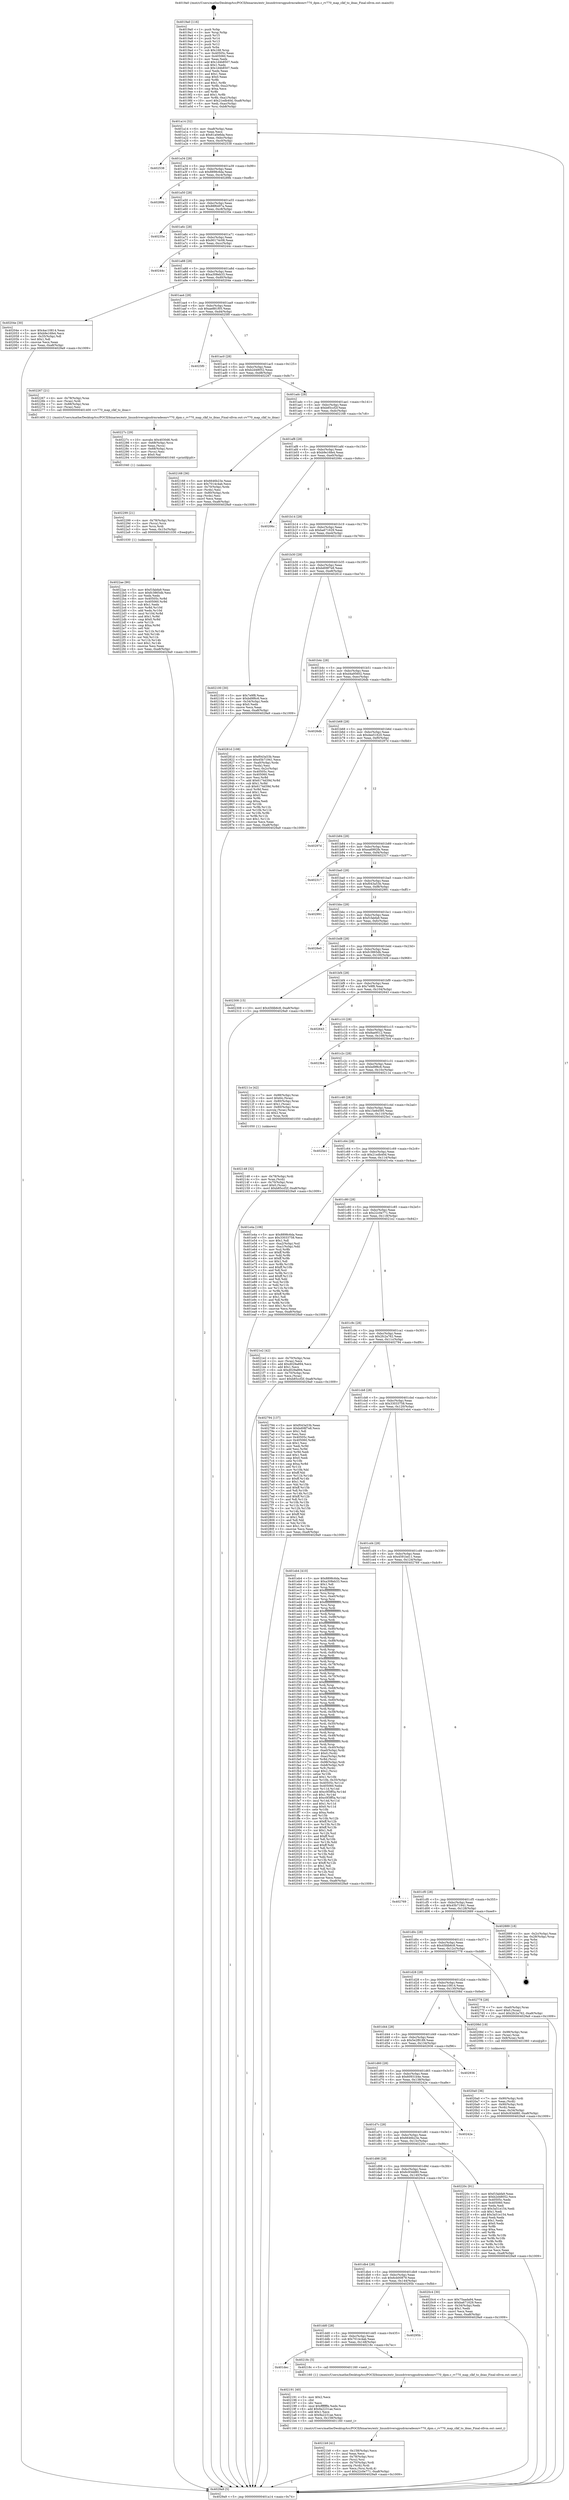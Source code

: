 digraph "0x4019a0" {
  label = "0x4019a0 (/mnt/c/Users/mathe/Desktop/tcc/POCII/binaries/extr_linuxdriversgpudrmradeonrv770_dpm.c_rv770_map_clkf_to_ibias_Final-ollvm.out::main(0))"
  labelloc = "t"
  node[shape=record]

  Entry [label="",width=0.3,height=0.3,shape=circle,fillcolor=black,style=filled]
  "0x401a14" [label="{
     0x401a14 [32]\l
     | [instrs]\l
     &nbsp;&nbsp;0x401a14 \<+6\>: mov -0xa8(%rbp),%eax\l
     &nbsp;&nbsp;0x401a1a \<+2\>: mov %eax,%ecx\l
     &nbsp;&nbsp;0x401a1c \<+6\>: sub $0x81a0e6da,%ecx\l
     &nbsp;&nbsp;0x401a22 \<+6\>: mov %eax,-0xbc(%rbp)\l
     &nbsp;&nbsp;0x401a28 \<+6\>: mov %ecx,-0xc0(%rbp)\l
     &nbsp;&nbsp;0x401a2e \<+6\>: je 0000000000402538 \<main+0xb98\>\l
  }"]
  "0x402538" [label="{
     0x402538\l
  }", style=dashed]
  "0x401a34" [label="{
     0x401a34 [28]\l
     | [instrs]\l
     &nbsp;&nbsp;0x401a34 \<+5\>: jmp 0000000000401a39 \<main+0x99\>\l
     &nbsp;&nbsp;0x401a39 \<+6\>: mov -0xbc(%rbp),%eax\l
     &nbsp;&nbsp;0x401a3f \<+5\>: sub $0x8898c6da,%eax\l
     &nbsp;&nbsp;0x401a44 \<+6\>: mov %eax,-0xc4(%rbp)\l
     &nbsp;&nbsp;0x401a4a \<+6\>: je 000000000040289b \<main+0xefb\>\l
  }"]
  Exit [label="",width=0.3,height=0.3,shape=circle,fillcolor=black,style=filled,peripheries=2]
  "0x40289b" [label="{
     0x40289b\l
  }", style=dashed]
  "0x401a50" [label="{
     0x401a50 [28]\l
     | [instrs]\l
     &nbsp;&nbsp;0x401a50 \<+5\>: jmp 0000000000401a55 \<main+0xb5\>\l
     &nbsp;&nbsp;0x401a55 \<+6\>: mov -0xbc(%rbp),%eax\l
     &nbsp;&nbsp;0x401a5b \<+5\>: sub $0x88f6497a,%eax\l
     &nbsp;&nbsp;0x401a60 \<+6\>: mov %eax,-0xc8(%rbp)\l
     &nbsp;&nbsp;0x401a66 \<+6\>: je 000000000040235e \<main+0x9be\>\l
  }"]
  "0x4022ae" [label="{
     0x4022ae [90]\l
     | [instrs]\l
     &nbsp;&nbsp;0x4022ae \<+5\>: mov $0xf1fabfa9,%eax\l
     &nbsp;&nbsp;0x4022b3 \<+5\>: mov $0xfc3865db,%esi\l
     &nbsp;&nbsp;0x4022b8 \<+2\>: xor %edx,%edx\l
     &nbsp;&nbsp;0x4022ba \<+8\>: mov 0x40505c,%r8d\l
     &nbsp;&nbsp;0x4022c2 \<+8\>: mov 0x405060,%r9d\l
     &nbsp;&nbsp;0x4022ca \<+3\>: sub $0x1,%edx\l
     &nbsp;&nbsp;0x4022cd \<+3\>: mov %r8d,%r10d\l
     &nbsp;&nbsp;0x4022d0 \<+3\>: add %edx,%r10d\l
     &nbsp;&nbsp;0x4022d3 \<+4\>: imul %r10d,%r8d\l
     &nbsp;&nbsp;0x4022d7 \<+4\>: and $0x1,%r8d\l
     &nbsp;&nbsp;0x4022db \<+4\>: cmp $0x0,%r8d\l
     &nbsp;&nbsp;0x4022df \<+4\>: sete %r11b\l
     &nbsp;&nbsp;0x4022e3 \<+4\>: cmp $0xa,%r9d\l
     &nbsp;&nbsp;0x4022e7 \<+3\>: setl %bl\l
     &nbsp;&nbsp;0x4022ea \<+3\>: mov %r11b,%r14b\l
     &nbsp;&nbsp;0x4022ed \<+3\>: and %bl,%r14b\l
     &nbsp;&nbsp;0x4022f0 \<+3\>: xor %bl,%r11b\l
     &nbsp;&nbsp;0x4022f3 \<+3\>: or %r11b,%r14b\l
     &nbsp;&nbsp;0x4022f6 \<+4\>: test $0x1,%r14b\l
     &nbsp;&nbsp;0x4022fa \<+3\>: cmovne %esi,%eax\l
     &nbsp;&nbsp;0x4022fd \<+6\>: mov %eax,-0xa8(%rbp)\l
     &nbsp;&nbsp;0x402303 \<+5\>: jmp 00000000004029a9 \<main+0x1009\>\l
  }"]
  "0x40235e" [label="{
     0x40235e\l
  }", style=dashed]
  "0x401a6c" [label="{
     0x401a6c [28]\l
     | [instrs]\l
     &nbsp;&nbsp;0x401a6c \<+5\>: jmp 0000000000401a71 \<main+0xd1\>\l
     &nbsp;&nbsp;0x401a71 \<+6\>: mov -0xbc(%rbp),%eax\l
     &nbsp;&nbsp;0x401a77 \<+5\>: sub $0x90174c08,%eax\l
     &nbsp;&nbsp;0x401a7c \<+6\>: mov %eax,-0xcc(%rbp)\l
     &nbsp;&nbsp;0x401a82 \<+6\>: je 000000000040244c \<main+0xaac\>\l
  }"]
  "0x402299" [label="{
     0x402299 [21]\l
     | [instrs]\l
     &nbsp;&nbsp;0x402299 \<+4\>: mov -0x78(%rbp),%rcx\l
     &nbsp;&nbsp;0x40229d \<+3\>: mov (%rcx),%rcx\l
     &nbsp;&nbsp;0x4022a0 \<+3\>: mov %rcx,%rdi\l
     &nbsp;&nbsp;0x4022a3 \<+6\>: mov %eax,-0x15c(%rbp)\l
     &nbsp;&nbsp;0x4022a9 \<+5\>: call 0000000000401030 \<free@plt\>\l
     | [calls]\l
     &nbsp;&nbsp;0x401030 \{1\} (unknown)\l
  }"]
  "0x40244c" [label="{
     0x40244c\l
  }", style=dashed]
  "0x401a88" [label="{
     0x401a88 [28]\l
     | [instrs]\l
     &nbsp;&nbsp;0x401a88 \<+5\>: jmp 0000000000401a8d \<main+0xed\>\l
     &nbsp;&nbsp;0x401a8d \<+6\>: mov -0xbc(%rbp),%eax\l
     &nbsp;&nbsp;0x401a93 \<+5\>: sub $0xa308eb33,%eax\l
     &nbsp;&nbsp;0x401a98 \<+6\>: mov %eax,-0xd0(%rbp)\l
     &nbsp;&nbsp;0x401a9e \<+6\>: je 000000000040204e \<main+0x6ae\>\l
  }"]
  "0x40227c" [label="{
     0x40227c [29]\l
     | [instrs]\l
     &nbsp;&nbsp;0x40227c \<+10\>: movabs $0x4030d6,%rdi\l
     &nbsp;&nbsp;0x402286 \<+4\>: mov -0x68(%rbp),%rcx\l
     &nbsp;&nbsp;0x40228a \<+2\>: mov %eax,(%rcx)\l
     &nbsp;&nbsp;0x40228c \<+4\>: mov -0x68(%rbp),%rcx\l
     &nbsp;&nbsp;0x402290 \<+2\>: mov (%rcx),%esi\l
     &nbsp;&nbsp;0x402292 \<+2\>: mov $0x0,%al\l
     &nbsp;&nbsp;0x402294 \<+5\>: call 0000000000401040 \<printf@plt\>\l
     | [calls]\l
     &nbsp;&nbsp;0x401040 \{1\} (unknown)\l
  }"]
  "0x40204e" [label="{
     0x40204e [30]\l
     | [instrs]\l
     &nbsp;&nbsp;0x40204e \<+5\>: mov $0x4ac10814,%eax\l
     &nbsp;&nbsp;0x402053 \<+5\>: mov $0xb9e16fe4,%ecx\l
     &nbsp;&nbsp;0x402058 \<+3\>: mov -0x35(%rbp),%dl\l
     &nbsp;&nbsp;0x40205b \<+3\>: test $0x1,%dl\l
     &nbsp;&nbsp;0x40205e \<+3\>: cmovne %ecx,%eax\l
     &nbsp;&nbsp;0x402061 \<+6\>: mov %eax,-0xa8(%rbp)\l
     &nbsp;&nbsp;0x402067 \<+5\>: jmp 00000000004029a9 \<main+0x1009\>\l
  }"]
  "0x401aa4" [label="{
     0x401aa4 [28]\l
     | [instrs]\l
     &nbsp;&nbsp;0x401aa4 \<+5\>: jmp 0000000000401aa9 \<main+0x109\>\l
     &nbsp;&nbsp;0x401aa9 \<+6\>: mov -0xbc(%rbp),%eax\l
     &nbsp;&nbsp;0x401aaf \<+5\>: sub $0xae881f05,%eax\l
     &nbsp;&nbsp;0x401ab4 \<+6\>: mov %eax,-0xd4(%rbp)\l
     &nbsp;&nbsp;0x401aba \<+6\>: je 00000000004025f0 \<main+0xc50\>\l
  }"]
  "0x4021b9" [label="{
     0x4021b9 [41]\l
     | [instrs]\l
     &nbsp;&nbsp;0x4021b9 \<+6\>: mov -0x158(%rbp),%ecx\l
     &nbsp;&nbsp;0x4021bf \<+3\>: imul %eax,%ecx\l
     &nbsp;&nbsp;0x4021c2 \<+4\>: mov -0x78(%rbp),%rsi\l
     &nbsp;&nbsp;0x4021c6 \<+3\>: mov (%rsi),%rsi\l
     &nbsp;&nbsp;0x4021c9 \<+4\>: mov -0x70(%rbp),%rdi\l
     &nbsp;&nbsp;0x4021cd \<+3\>: movslq (%rdi),%rdi\l
     &nbsp;&nbsp;0x4021d0 \<+3\>: mov %ecx,(%rsi,%rdi,4)\l
     &nbsp;&nbsp;0x4021d3 \<+10\>: movl $0x22c0e771,-0xa8(%rbp)\l
     &nbsp;&nbsp;0x4021dd \<+5\>: jmp 00000000004029a9 \<main+0x1009\>\l
  }"]
  "0x4025f0" [label="{
     0x4025f0\l
  }", style=dashed]
  "0x401ac0" [label="{
     0x401ac0 [28]\l
     | [instrs]\l
     &nbsp;&nbsp;0x401ac0 \<+5\>: jmp 0000000000401ac5 \<main+0x125\>\l
     &nbsp;&nbsp;0x401ac5 \<+6\>: mov -0xbc(%rbp),%eax\l
     &nbsp;&nbsp;0x401acb \<+5\>: sub $0xb2d48052,%eax\l
     &nbsp;&nbsp;0x401ad0 \<+6\>: mov %eax,-0xd8(%rbp)\l
     &nbsp;&nbsp;0x401ad6 \<+6\>: je 0000000000402267 \<main+0x8c7\>\l
  }"]
  "0x402191" [label="{
     0x402191 [40]\l
     | [instrs]\l
     &nbsp;&nbsp;0x402191 \<+5\>: mov $0x2,%ecx\l
     &nbsp;&nbsp;0x402196 \<+1\>: cltd\l
     &nbsp;&nbsp;0x402197 \<+2\>: idiv %ecx\l
     &nbsp;&nbsp;0x402199 \<+6\>: imul $0xfffffffe,%edx,%ecx\l
     &nbsp;&nbsp;0x40219f \<+6\>: add $0x9a2231ae,%ecx\l
     &nbsp;&nbsp;0x4021a5 \<+3\>: add $0x1,%ecx\l
     &nbsp;&nbsp;0x4021a8 \<+6\>: sub $0x9a2231ae,%ecx\l
     &nbsp;&nbsp;0x4021ae \<+6\>: mov %ecx,-0x158(%rbp)\l
     &nbsp;&nbsp;0x4021b4 \<+5\>: call 0000000000401160 \<next_i\>\l
     | [calls]\l
     &nbsp;&nbsp;0x401160 \{1\} (/mnt/c/Users/mathe/Desktop/tcc/POCII/binaries/extr_linuxdriversgpudrmradeonrv770_dpm.c_rv770_map_clkf_to_ibias_Final-ollvm.out::next_i)\l
  }"]
  "0x402267" [label="{
     0x402267 [21]\l
     | [instrs]\l
     &nbsp;&nbsp;0x402267 \<+4\>: mov -0x78(%rbp),%rax\l
     &nbsp;&nbsp;0x40226b \<+3\>: mov (%rax),%rdi\l
     &nbsp;&nbsp;0x40226e \<+7\>: mov -0x88(%rbp),%rax\l
     &nbsp;&nbsp;0x402275 \<+2\>: mov (%rax),%esi\l
     &nbsp;&nbsp;0x402277 \<+5\>: call 0000000000401400 \<rv770_map_clkf_to_ibias\>\l
     | [calls]\l
     &nbsp;&nbsp;0x401400 \{1\} (/mnt/c/Users/mathe/Desktop/tcc/POCII/binaries/extr_linuxdriversgpudrmradeonrv770_dpm.c_rv770_map_clkf_to_ibias_Final-ollvm.out::rv770_map_clkf_to_ibias)\l
  }"]
  "0x401adc" [label="{
     0x401adc [28]\l
     | [instrs]\l
     &nbsp;&nbsp;0x401adc \<+5\>: jmp 0000000000401ae1 \<main+0x141\>\l
     &nbsp;&nbsp;0x401ae1 \<+6\>: mov -0xbc(%rbp),%eax\l
     &nbsp;&nbsp;0x401ae7 \<+5\>: sub $0xb85ccf2f,%eax\l
     &nbsp;&nbsp;0x401aec \<+6\>: mov %eax,-0xdc(%rbp)\l
     &nbsp;&nbsp;0x401af2 \<+6\>: je 0000000000402168 \<main+0x7c8\>\l
  }"]
  "0x401dec" [label="{
     0x401dec\l
  }", style=dashed]
  "0x402168" [label="{
     0x402168 [36]\l
     | [instrs]\l
     &nbsp;&nbsp;0x402168 \<+5\>: mov $0x6646b23e,%eax\l
     &nbsp;&nbsp;0x40216d \<+5\>: mov $0x7014c4ab,%ecx\l
     &nbsp;&nbsp;0x402172 \<+4\>: mov -0x70(%rbp),%rdx\l
     &nbsp;&nbsp;0x402176 \<+2\>: mov (%rdx),%esi\l
     &nbsp;&nbsp;0x402178 \<+4\>: mov -0x80(%rbp),%rdx\l
     &nbsp;&nbsp;0x40217c \<+2\>: cmp (%rdx),%esi\l
     &nbsp;&nbsp;0x40217e \<+3\>: cmovl %ecx,%eax\l
     &nbsp;&nbsp;0x402181 \<+6\>: mov %eax,-0xa8(%rbp)\l
     &nbsp;&nbsp;0x402187 \<+5\>: jmp 00000000004029a9 \<main+0x1009\>\l
  }"]
  "0x401af8" [label="{
     0x401af8 [28]\l
     | [instrs]\l
     &nbsp;&nbsp;0x401af8 \<+5\>: jmp 0000000000401afd \<main+0x15d\>\l
     &nbsp;&nbsp;0x401afd \<+6\>: mov -0xbc(%rbp),%eax\l
     &nbsp;&nbsp;0x401b03 \<+5\>: sub $0xb9e16fe4,%eax\l
     &nbsp;&nbsp;0x401b08 \<+6\>: mov %eax,-0xe0(%rbp)\l
     &nbsp;&nbsp;0x401b0e \<+6\>: je 000000000040206c \<main+0x6cc\>\l
  }"]
  "0x40218c" [label="{
     0x40218c [5]\l
     | [instrs]\l
     &nbsp;&nbsp;0x40218c \<+5\>: call 0000000000401160 \<next_i\>\l
     | [calls]\l
     &nbsp;&nbsp;0x401160 \{1\} (/mnt/c/Users/mathe/Desktop/tcc/POCII/binaries/extr_linuxdriversgpudrmradeonrv770_dpm.c_rv770_map_clkf_to_ibias_Final-ollvm.out::next_i)\l
  }"]
  "0x40206c" [label="{
     0x40206c\l
  }", style=dashed]
  "0x401b14" [label="{
     0x401b14 [28]\l
     | [instrs]\l
     &nbsp;&nbsp;0x401b14 \<+5\>: jmp 0000000000401b19 \<main+0x179\>\l
     &nbsp;&nbsp;0x401b19 \<+6\>: mov -0xbc(%rbp),%eax\l
     &nbsp;&nbsp;0x401b1f \<+5\>: sub $0xba671629,%eax\l
     &nbsp;&nbsp;0x401b24 \<+6\>: mov %eax,-0xe4(%rbp)\l
     &nbsp;&nbsp;0x401b2a \<+6\>: je 0000000000402100 \<main+0x760\>\l
  }"]
  "0x401dd0" [label="{
     0x401dd0 [28]\l
     | [instrs]\l
     &nbsp;&nbsp;0x401dd0 \<+5\>: jmp 0000000000401dd5 \<main+0x435\>\l
     &nbsp;&nbsp;0x401dd5 \<+6\>: mov -0xbc(%rbp),%eax\l
     &nbsp;&nbsp;0x401ddb \<+5\>: sub $0x7014c4ab,%eax\l
     &nbsp;&nbsp;0x401de0 \<+6\>: mov %eax,-0x148(%rbp)\l
     &nbsp;&nbsp;0x401de6 \<+6\>: je 000000000040218c \<main+0x7ec\>\l
  }"]
  "0x402100" [label="{
     0x402100 [30]\l
     | [instrs]\l
     &nbsp;&nbsp;0x402100 \<+5\>: mov $0x7e9f8,%eax\l
     &nbsp;&nbsp;0x402105 \<+5\>: mov $0xbd9f6c6,%ecx\l
     &nbsp;&nbsp;0x40210a \<+3\>: mov -0x34(%rbp),%edx\l
     &nbsp;&nbsp;0x40210d \<+3\>: cmp $0x0,%edx\l
     &nbsp;&nbsp;0x402110 \<+3\>: cmove %ecx,%eax\l
     &nbsp;&nbsp;0x402113 \<+6\>: mov %eax,-0xa8(%rbp)\l
     &nbsp;&nbsp;0x402119 \<+5\>: jmp 00000000004029a9 \<main+0x1009\>\l
  }"]
  "0x401b30" [label="{
     0x401b30 [28]\l
     | [instrs]\l
     &nbsp;&nbsp;0x401b30 \<+5\>: jmp 0000000000401b35 \<main+0x195\>\l
     &nbsp;&nbsp;0x401b35 \<+6\>: mov -0xbc(%rbp),%eax\l
     &nbsp;&nbsp;0x401b3b \<+5\>: sub $0xbd08f7e8,%eax\l
     &nbsp;&nbsp;0x401b40 \<+6\>: mov %eax,-0xe8(%rbp)\l
     &nbsp;&nbsp;0x401b46 \<+6\>: je 000000000040281d \<main+0xe7d\>\l
  }"]
  "0x40295b" [label="{
     0x40295b\l
  }", style=dashed]
  "0x40281d" [label="{
     0x40281d [108]\l
     | [instrs]\l
     &nbsp;&nbsp;0x40281d \<+5\>: mov $0xf043a53b,%eax\l
     &nbsp;&nbsp;0x402822 \<+5\>: mov $0x45b71941,%ecx\l
     &nbsp;&nbsp;0x402827 \<+7\>: mov -0xa0(%rbp),%rdx\l
     &nbsp;&nbsp;0x40282e \<+2\>: mov (%rdx),%esi\l
     &nbsp;&nbsp;0x402830 \<+3\>: mov %esi,-0x2c(%rbp)\l
     &nbsp;&nbsp;0x402833 \<+7\>: mov 0x40505c,%esi\l
     &nbsp;&nbsp;0x40283a \<+7\>: mov 0x405060,%edi\l
     &nbsp;&nbsp;0x402841 \<+3\>: mov %esi,%r8d\l
     &nbsp;&nbsp;0x402844 \<+7\>: add $0x6174d39d,%r8d\l
     &nbsp;&nbsp;0x40284b \<+4\>: sub $0x1,%r8d\l
     &nbsp;&nbsp;0x40284f \<+7\>: sub $0x6174d39d,%r8d\l
     &nbsp;&nbsp;0x402856 \<+4\>: imul %r8d,%esi\l
     &nbsp;&nbsp;0x40285a \<+3\>: and $0x1,%esi\l
     &nbsp;&nbsp;0x40285d \<+3\>: cmp $0x0,%esi\l
     &nbsp;&nbsp;0x402860 \<+4\>: sete %r9b\l
     &nbsp;&nbsp;0x402864 \<+3\>: cmp $0xa,%edi\l
     &nbsp;&nbsp;0x402867 \<+4\>: setl %r10b\l
     &nbsp;&nbsp;0x40286b \<+3\>: mov %r9b,%r11b\l
     &nbsp;&nbsp;0x40286e \<+3\>: and %r10b,%r11b\l
     &nbsp;&nbsp;0x402871 \<+3\>: xor %r10b,%r9b\l
     &nbsp;&nbsp;0x402874 \<+3\>: or %r9b,%r11b\l
     &nbsp;&nbsp;0x402877 \<+4\>: test $0x1,%r11b\l
     &nbsp;&nbsp;0x40287b \<+3\>: cmovne %ecx,%eax\l
     &nbsp;&nbsp;0x40287e \<+6\>: mov %eax,-0xa8(%rbp)\l
     &nbsp;&nbsp;0x402884 \<+5\>: jmp 00000000004029a9 \<main+0x1009\>\l
  }"]
  "0x401b4c" [label="{
     0x401b4c [28]\l
     | [instrs]\l
     &nbsp;&nbsp;0x401b4c \<+5\>: jmp 0000000000401b51 \<main+0x1b1\>\l
     &nbsp;&nbsp;0x401b51 \<+6\>: mov -0xbc(%rbp),%eax\l
     &nbsp;&nbsp;0x401b57 \<+5\>: sub $0xd4a95602,%eax\l
     &nbsp;&nbsp;0x401b5c \<+6\>: mov %eax,-0xec(%rbp)\l
     &nbsp;&nbsp;0x401b62 \<+6\>: je 00000000004026db \<main+0xd3b\>\l
  }"]
  "0x402148" [label="{
     0x402148 [32]\l
     | [instrs]\l
     &nbsp;&nbsp;0x402148 \<+4\>: mov -0x78(%rbp),%rdi\l
     &nbsp;&nbsp;0x40214c \<+3\>: mov %rax,(%rdi)\l
     &nbsp;&nbsp;0x40214f \<+4\>: mov -0x70(%rbp),%rax\l
     &nbsp;&nbsp;0x402153 \<+6\>: movl $0x0,(%rax)\l
     &nbsp;&nbsp;0x402159 \<+10\>: movl $0xb85ccf2f,-0xa8(%rbp)\l
     &nbsp;&nbsp;0x402163 \<+5\>: jmp 00000000004029a9 \<main+0x1009\>\l
  }"]
  "0x4026db" [label="{
     0x4026db\l
  }", style=dashed]
  "0x401b68" [label="{
     0x401b68 [28]\l
     | [instrs]\l
     &nbsp;&nbsp;0x401b68 \<+5\>: jmp 0000000000401b6d \<main+0x1cd\>\l
     &nbsp;&nbsp;0x401b6d \<+6\>: mov -0xbc(%rbp),%eax\l
     &nbsp;&nbsp;0x401b73 \<+5\>: sub $0xdee51620,%eax\l
     &nbsp;&nbsp;0x401b78 \<+6\>: mov %eax,-0xf0(%rbp)\l
     &nbsp;&nbsp;0x401b7e \<+6\>: je 000000000040297d \<main+0xfdd\>\l
  }"]
  "0x401db4" [label="{
     0x401db4 [28]\l
     | [instrs]\l
     &nbsp;&nbsp;0x401db4 \<+5\>: jmp 0000000000401db9 \<main+0x419\>\l
     &nbsp;&nbsp;0x401db9 \<+6\>: mov -0xbc(%rbp),%eax\l
     &nbsp;&nbsp;0x401dbf \<+5\>: sub $0x6cb00879,%eax\l
     &nbsp;&nbsp;0x401dc4 \<+6\>: mov %eax,-0x144(%rbp)\l
     &nbsp;&nbsp;0x401dca \<+6\>: je 000000000040295b \<main+0xfbb\>\l
  }"]
  "0x40297d" [label="{
     0x40297d\l
  }", style=dashed]
  "0x401b84" [label="{
     0x401b84 [28]\l
     | [instrs]\l
     &nbsp;&nbsp;0x401b84 \<+5\>: jmp 0000000000401b89 \<main+0x1e9\>\l
     &nbsp;&nbsp;0x401b89 \<+6\>: mov -0xbc(%rbp),%eax\l
     &nbsp;&nbsp;0x401b8f \<+5\>: sub $0xea6992fe,%eax\l
     &nbsp;&nbsp;0x401b94 \<+6\>: mov %eax,-0xf4(%rbp)\l
     &nbsp;&nbsp;0x401b9a \<+6\>: je 0000000000402317 \<main+0x977\>\l
  }"]
  "0x4020c4" [label="{
     0x4020c4 [30]\l
     | [instrs]\l
     &nbsp;&nbsp;0x4020c4 \<+5\>: mov $0x75aada94,%eax\l
     &nbsp;&nbsp;0x4020c9 \<+5\>: mov $0xba671629,%ecx\l
     &nbsp;&nbsp;0x4020ce \<+3\>: mov -0x34(%rbp),%edx\l
     &nbsp;&nbsp;0x4020d1 \<+3\>: cmp $0x1,%edx\l
     &nbsp;&nbsp;0x4020d4 \<+3\>: cmovl %ecx,%eax\l
     &nbsp;&nbsp;0x4020d7 \<+6\>: mov %eax,-0xa8(%rbp)\l
     &nbsp;&nbsp;0x4020dd \<+5\>: jmp 00000000004029a9 \<main+0x1009\>\l
  }"]
  "0x402317" [label="{
     0x402317\l
  }", style=dashed]
  "0x401ba0" [label="{
     0x401ba0 [28]\l
     | [instrs]\l
     &nbsp;&nbsp;0x401ba0 \<+5\>: jmp 0000000000401ba5 \<main+0x205\>\l
     &nbsp;&nbsp;0x401ba5 \<+6\>: mov -0xbc(%rbp),%eax\l
     &nbsp;&nbsp;0x401bab \<+5\>: sub $0xf043a53b,%eax\l
     &nbsp;&nbsp;0x401bb0 \<+6\>: mov %eax,-0xf8(%rbp)\l
     &nbsp;&nbsp;0x401bb6 \<+6\>: je 0000000000402991 \<main+0xff1\>\l
  }"]
  "0x401d98" [label="{
     0x401d98 [28]\l
     | [instrs]\l
     &nbsp;&nbsp;0x401d98 \<+5\>: jmp 0000000000401d9d \<main+0x3fd\>\l
     &nbsp;&nbsp;0x401d9d \<+6\>: mov -0xbc(%rbp),%eax\l
     &nbsp;&nbsp;0x401da3 \<+5\>: sub $0x6c93dd80,%eax\l
     &nbsp;&nbsp;0x401da8 \<+6\>: mov %eax,-0x140(%rbp)\l
     &nbsp;&nbsp;0x401dae \<+6\>: je 00000000004020c4 \<main+0x724\>\l
  }"]
  "0x402991" [label="{
     0x402991\l
  }", style=dashed]
  "0x401bbc" [label="{
     0x401bbc [28]\l
     | [instrs]\l
     &nbsp;&nbsp;0x401bbc \<+5\>: jmp 0000000000401bc1 \<main+0x221\>\l
     &nbsp;&nbsp;0x401bc1 \<+6\>: mov -0xbc(%rbp),%eax\l
     &nbsp;&nbsp;0x401bc7 \<+5\>: sub $0xf1fabfa9,%eax\l
     &nbsp;&nbsp;0x401bcc \<+6\>: mov %eax,-0xfc(%rbp)\l
     &nbsp;&nbsp;0x401bd2 \<+6\>: je 00000000004028e0 \<main+0xf40\>\l
  }"]
  "0x40220c" [label="{
     0x40220c [91]\l
     | [instrs]\l
     &nbsp;&nbsp;0x40220c \<+5\>: mov $0xf1fabfa9,%eax\l
     &nbsp;&nbsp;0x402211 \<+5\>: mov $0xb2d48052,%ecx\l
     &nbsp;&nbsp;0x402216 \<+7\>: mov 0x40505c,%edx\l
     &nbsp;&nbsp;0x40221d \<+7\>: mov 0x405060,%esi\l
     &nbsp;&nbsp;0x402224 \<+2\>: mov %edx,%edi\l
     &nbsp;&nbsp;0x402226 \<+6\>: sub $0x3a51e154,%edi\l
     &nbsp;&nbsp;0x40222c \<+3\>: sub $0x1,%edi\l
     &nbsp;&nbsp;0x40222f \<+6\>: add $0x3a51e154,%edi\l
     &nbsp;&nbsp;0x402235 \<+3\>: imul %edi,%edx\l
     &nbsp;&nbsp;0x402238 \<+3\>: and $0x1,%edx\l
     &nbsp;&nbsp;0x40223b \<+3\>: cmp $0x0,%edx\l
     &nbsp;&nbsp;0x40223e \<+4\>: sete %r8b\l
     &nbsp;&nbsp;0x402242 \<+3\>: cmp $0xa,%esi\l
     &nbsp;&nbsp;0x402245 \<+4\>: setl %r9b\l
     &nbsp;&nbsp;0x402249 \<+3\>: mov %r8b,%r10b\l
     &nbsp;&nbsp;0x40224c \<+3\>: and %r9b,%r10b\l
     &nbsp;&nbsp;0x40224f \<+3\>: xor %r9b,%r8b\l
     &nbsp;&nbsp;0x402252 \<+3\>: or %r8b,%r10b\l
     &nbsp;&nbsp;0x402255 \<+4\>: test $0x1,%r10b\l
     &nbsp;&nbsp;0x402259 \<+3\>: cmovne %ecx,%eax\l
     &nbsp;&nbsp;0x40225c \<+6\>: mov %eax,-0xa8(%rbp)\l
     &nbsp;&nbsp;0x402262 \<+5\>: jmp 00000000004029a9 \<main+0x1009\>\l
  }"]
  "0x4028e0" [label="{
     0x4028e0\l
  }", style=dashed]
  "0x401bd8" [label="{
     0x401bd8 [28]\l
     | [instrs]\l
     &nbsp;&nbsp;0x401bd8 \<+5\>: jmp 0000000000401bdd \<main+0x23d\>\l
     &nbsp;&nbsp;0x401bdd \<+6\>: mov -0xbc(%rbp),%eax\l
     &nbsp;&nbsp;0x401be3 \<+5\>: sub $0xfc3865db,%eax\l
     &nbsp;&nbsp;0x401be8 \<+6\>: mov %eax,-0x100(%rbp)\l
     &nbsp;&nbsp;0x401bee \<+6\>: je 0000000000402308 \<main+0x968\>\l
  }"]
  "0x401d7c" [label="{
     0x401d7c [28]\l
     | [instrs]\l
     &nbsp;&nbsp;0x401d7c \<+5\>: jmp 0000000000401d81 \<main+0x3e1\>\l
     &nbsp;&nbsp;0x401d81 \<+6\>: mov -0xbc(%rbp),%eax\l
     &nbsp;&nbsp;0x401d87 \<+5\>: sub $0x6646b23e,%eax\l
     &nbsp;&nbsp;0x401d8c \<+6\>: mov %eax,-0x13c(%rbp)\l
     &nbsp;&nbsp;0x401d92 \<+6\>: je 000000000040220c \<main+0x86c\>\l
  }"]
  "0x402308" [label="{
     0x402308 [15]\l
     | [instrs]\l
     &nbsp;&nbsp;0x402308 \<+10\>: movl $0x45fdb6c8,-0xa8(%rbp)\l
     &nbsp;&nbsp;0x402312 \<+5\>: jmp 00000000004029a9 \<main+0x1009\>\l
  }"]
  "0x401bf4" [label="{
     0x401bf4 [28]\l
     | [instrs]\l
     &nbsp;&nbsp;0x401bf4 \<+5\>: jmp 0000000000401bf9 \<main+0x259\>\l
     &nbsp;&nbsp;0x401bf9 \<+6\>: mov -0xbc(%rbp),%eax\l
     &nbsp;&nbsp;0x401bff \<+5\>: sub $0x7e9f8,%eax\l
     &nbsp;&nbsp;0x401c04 \<+6\>: mov %eax,-0x104(%rbp)\l
     &nbsp;&nbsp;0x401c0a \<+6\>: je 0000000000402643 \<main+0xca3\>\l
  }"]
  "0x40242e" [label="{
     0x40242e\l
  }", style=dashed]
  "0x402643" [label="{
     0x402643\l
  }", style=dashed]
  "0x401c10" [label="{
     0x401c10 [28]\l
     | [instrs]\l
     &nbsp;&nbsp;0x401c10 \<+5\>: jmp 0000000000401c15 \<main+0x275\>\l
     &nbsp;&nbsp;0x401c15 \<+6\>: mov -0xbc(%rbp),%eax\l
     &nbsp;&nbsp;0x401c1b \<+5\>: sub $0x8ae9512,%eax\l
     &nbsp;&nbsp;0x401c20 \<+6\>: mov %eax,-0x108(%rbp)\l
     &nbsp;&nbsp;0x401c26 \<+6\>: je 00000000004023b4 \<main+0xa14\>\l
  }"]
  "0x401d60" [label="{
     0x401d60 [28]\l
     | [instrs]\l
     &nbsp;&nbsp;0x401d60 \<+5\>: jmp 0000000000401d65 \<main+0x3c5\>\l
     &nbsp;&nbsp;0x401d65 \<+6\>: mov -0xbc(%rbp),%eax\l
     &nbsp;&nbsp;0x401d6b \<+5\>: sub $0x60931b4e,%eax\l
     &nbsp;&nbsp;0x401d70 \<+6\>: mov %eax,-0x138(%rbp)\l
     &nbsp;&nbsp;0x401d76 \<+6\>: je 000000000040242e \<main+0xa8e\>\l
  }"]
  "0x4023b4" [label="{
     0x4023b4\l
  }", style=dashed]
  "0x401c2c" [label="{
     0x401c2c [28]\l
     | [instrs]\l
     &nbsp;&nbsp;0x401c2c \<+5\>: jmp 0000000000401c31 \<main+0x291\>\l
     &nbsp;&nbsp;0x401c31 \<+6\>: mov -0xbc(%rbp),%eax\l
     &nbsp;&nbsp;0x401c37 \<+5\>: sub $0xbd9f6c6,%eax\l
     &nbsp;&nbsp;0x401c3c \<+6\>: mov %eax,-0x10c(%rbp)\l
     &nbsp;&nbsp;0x401c42 \<+6\>: je 000000000040211e \<main+0x77e\>\l
  }"]
  "0x402936" [label="{
     0x402936\l
  }", style=dashed]
  "0x40211e" [label="{
     0x40211e [42]\l
     | [instrs]\l
     &nbsp;&nbsp;0x40211e \<+7\>: mov -0x88(%rbp),%rax\l
     &nbsp;&nbsp;0x402125 \<+6\>: movl $0x64,(%rax)\l
     &nbsp;&nbsp;0x40212b \<+4\>: mov -0x80(%rbp),%rax\l
     &nbsp;&nbsp;0x40212f \<+6\>: movl $0x1,(%rax)\l
     &nbsp;&nbsp;0x402135 \<+4\>: mov -0x80(%rbp),%rax\l
     &nbsp;&nbsp;0x402139 \<+3\>: movslq (%rax),%rax\l
     &nbsp;&nbsp;0x40213c \<+4\>: shl $0x2,%rax\l
     &nbsp;&nbsp;0x402140 \<+3\>: mov %rax,%rdi\l
     &nbsp;&nbsp;0x402143 \<+5\>: call 0000000000401050 \<malloc@plt\>\l
     | [calls]\l
     &nbsp;&nbsp;0x401050 \{1\} (unknown)\l
  }"]
  "0x401c48" [label="{
     0x401c48 [28]\l
     | [instrs]\l
     &nbsp;&nbsp;0x401c48 \<+5\>: jmp 0000000000401c4d \<main+0x2ad\>\l
     &nbsp;&nbsp;0x401c4d \<+6\>: mov -0xbc(%rbp),%eax\l
     &nbsp;&nbsp;0x401c53 \<+5\>: sub $0x15e84595,%eax\l
     &nbsp;&nbsp;0x401c58 \<+6\>: mov %eax,-0x110(%rbp)\l
     &nbsp;&nbsp;0x401c5e \<+6\>: je 00000000004025e1 \<main+0xc41\>\l
  }"]
  "0x4020a0" [label="{
     0x4020a0 [36]\l
     | [instrs]\l
     &nbsp;&nbsp;0x4020a0 \<+7\>: mov -0x90(%rbp),%rdi\l
     &nbsp;&nbsp;0x4020a7 \<+2\>: mov %eax,(%rdi)\l
     &nbsp;&nbsp;0x4020a9 \<+7\>: mov -0x90(%rbp),%rdi\l
     &nbsp;&nbsp;0x4020b0 \<+2\>: mov (%rdi),%eax\l
     &nbsp;&nbsp;0x4020b2 \<+3\>: mov %eax,-0x34(%rbp)\l
     &nbsp;&nbsp;0x4020b5 \<+10\>: movl $0x6c93dd80,-0xa8(%rbp)\l
     &nbsp;&nbsp;0x4020bf \<+5\>: jmp 00000000004029a9 \<main+0x1009\>\l
  }"]
  "0x4025e1" [label="{
     0x4025e1\l
  }", style=dashed]
  "0x401c64" [label="{
     0x401c64 [28]\l
     | [instrs]\l
     &nbsp;&nbsp;0x401c64 \<+5\>: jmp 0000000000401c69 \<main+0x2c9\>\l
     &nbsp;&nbsp;0x401c69 \<+6\>: mov -0xbc(%rbp),%eax\l
     &nbsp;&nbsp;0x401c6f \<+5\>: sub $0x21edb40d,%eax\l
     &nbsp;&nbsp;0x401c74 \<+6\>: mov %eax,-0x114(%rbp)\l
     &nbsp;&nbsp;0x401c7a \<+6\>: je 0000000000401e4a \<main+0x4aa\>\l
  }"]
  "0x401d44" [label="{
     0x401d44 [28]\l
     | [instrs]\l
     &nbsp;&nbsp;0x401d44 \<+5\>: jmp 0000000000401d49 \<main+0x3a9\>\l
     &nbsp;&nbsp;0x401d49 \<+6\>: mov -0xbc(%rbp),%eax\l
     &nbsp;&nbsp;0x401d4f \<+5\>: sub $0x5e2f8189,%eax\l
     &nbsp;&nbsp;0x401d54 \<+6\>: mov %eax,-0x134(%rbp)\l
     &nbsp;&nbsp;0x401d5a \<+6\>: je 0000000000402936 \<main+0xf96\>\l
  }"]
  "0x401e4a" [label="{
     0x401e4a [106]\l
     | [instrs]\l
     &nbsp;&nbsp;0x401e4a \<+5\>: mov $0x8898c6da,%eax\l
     &nbsp;&nbsp;0x401e4f \<+5\>: mov $0x33033758,%ecx\l
     &nbsp;&nbsp;0x401e54 \<+2\>: mov $0x1,%dl\l
     &nbsp;&nbsp;0x401e56 \<+7\>: mov -0xa2(%rbp),%sil\l
     &nbsp;&nbsp;0x401e5d \<+7\>: mov -0xa1(%rbp),%dil\l
     &nbsp;&nbsp;0x401e64 \<+3\>: mov %sil,%r8b\l
     &nbsp;&nbsp;0x401e67 \<+4\>: xor $0xff,%r8b\l
     &nbsp;&nbsp;0x401e6b \<+3\>: mov %dil,%r9b\l
     &nbsp;&nbsp;0x401e6e \<+4\>: xor $0xff,%r9b\l
     &nbsp;&nbsp;0x401e72 \<+3\>: xor $0x1,%dl\l
     &nbsp;&nbsp;0x401e75 \<+3\>: mov %r8b,%r10b\l
     &nbsp;&nbsp;0x401e78 \<+4\>: and $0xff,%r10b\l
     &nbsp;&nbsp;0x401e7c \<+3\>: and %dl,%sil\l
     &nbsp;&nbsp;0x401e7f \<+3\>: mov %r9b,%r11b\l
     &nbsp;&nbsp;0x401e82 \<+4\>: and $0xff,%r11b\l
     &nbsp;&nbsp;0x401e86 \<+3\>: and %dl,%dil\l
     &nbsp;&nbsp;0x401e89 \<+3\>: or %sil,%r10b\l
     &nbsp;&nbsp;0x401e8c \<+3\>: or %dil,%r11b\l
     &nbsp;&nbsp;0x401e8f \<+3\>: xor %r11b,%r10b\l
     &nbsp;&nbsp;0x401e92 \<+3\>: or %r9b,%r8b\l
     &nbsp;&nbsp;0x401e95 \<+4\>: xor $0xff,%r8b\l
     &nbsp;&nbsp;0x401e99 \<+3\>: or $0x1,%dl\l
     &nbsp;&nbsp;0x401e9c \<+3\>: and %dl,%r8b\l
     &nbsp;&nbsp;0x401e9f \<+3\>: or %r8b,%r10b\l
     &nbsp;&nbsp;0x401ea2 \<+4\>: test $0x1,%r10b\l
     &nbsp;&nbsp;0x401ea6 \<+3\>: cmovne %ecx,%eax\l
     &nbsp;&nbsp;0x401ea9 \<+6\>: mov %eax,-0xa8(%rbp)\l
     &nbsp;&nbsp;0x401eaf \<+5\>: jmp 00000000004029a9 \<main+0x1009\>\l
  }"]
  "0x401c80" [label="{
     0x401c80 [28]\l
     | [instrs]\l
     &nbsp;&nbsp;0x401c80 \<+5\>: jmp 0000000000401c85 \<main+0x2e5\>\l
     &nbsp;&nbsp;0x401c85 \<+6\>: mov -0xbc(%rbp),%eax\l
     &nbsp;&nbsp;0x401c8b \<+5\>: sub $0x22c0e771,%eax\l
     &nbsp;&nbsp;0x401c90 \<+6\>: mov %eax,-0x118(%rbp)\l
     &nbsp;&nbsp;0x401c96 \<+6\>: je 00000000004021e2 \<main+0x842\>\l
  }"]
  "0x4029a9" [label="{
     0x4029a9 [5]\l
     | [instrs]\l
     &nbsp;&nbsp;0x4029a9 \<+5\>: jmp 0000000000401a14 \<main+0x74\>\l
  }"]
  "0x4019a0" [label="{
     0x4019a0 [116]\l
     | [instrs]\l
     &nbsp;&nbsp;0x4019a0 \<+1\>: push %rbp\l
     &nbsp;&nbsp;0x4019a1 \<+3\>: mov %rsp,%rbp\l
     &nbsp;&nbsp;0x4019a4 \<+2\>: push %r15\l
     &nbsp;&nbsp;0x4019a6 \<+2\>: push %r14\l
     &nbsp;&nbsp;0x4019a8 \<+2\>: push %r13\l
     &nbsp;&nbsp;0x4019aa \<+2\>: push %r12\l
     &nbsp;&nbsp;0x4019ac \<+1\>: push %rbx\l
     &nbsp;&nbsp;0x4019ad \<+7\>: sub $0x168,%rsp\l
     &nbsp;&nbsp;0x4019b4 \<+7\>: mov 0x40505c,%eax\l
     &nbsp;&nbsp;0x4019bb \<+7\>: mov 0x405060,%ecx\l
     &nbsp;&nbsp;0x4019c2 \<+2\>: mov %eax,%edx\l
     &nbsp;&nbsp;0x4019c4 \<+6\>: add $0x1d4b8507,%edx\l
     &nbsp;&nbsp;0x4019ca \<+3\>: sub $0x1,%edx\l
     &nbsp;&nbsp;0x4019cd \<+6\>: sub $0x1d4b8507,%edx\l
     &nbsp;&nbsp;0x4019d3 \<+3\>: imul %edx,%eax\l
     &nbsp;&nbsp;0x4019d6 \<+3\>: and $0x1,%eax\l
     &nbsp;&nbsp;0x4019d9 \<+3\>: cmp $0x0,%eax\l
     &nbsp;&nbsp;0x4019dc \<+4\>: sete %r8b\l
     &nbsp;&nbsp;0x4019e0 \<+4\>: and $0x1,%r8b\l
     &nbsp;&nbsp;0x4019e4 \<+7\>: mov %r8b,-0xa2(%rbp)\l
     &nbsp;&nbsp;0x4019eb \<+3\>: cmp $0xa,%ecx\l
     &nbsp;&nbsp;0x4019ee \<+4\>: setl %r8b\l
     &nbsp;&nbsp;0x4019f2 \<+4\>: and $0x1,%r8b\l
     &nbsp;&nbsp;0x4019f6 \<+7\>: mov %r8b,-0xa1(%rbp)\l
     &nbsp;&nbsp;0x4019fd \<+10\>: movl $0x21edb40d,-0xa8(%rbp)\l
     &nbsp;&nbsp;0x401a07 \<+6\>: mov %edi,-0xac(%rbp)\l
     &nbsp;&nbsp;0x401a0d \<+7\>: mov %rsi,-0xb8(%rbp)\l
  }"]
  "0x40208d" [label="{
     0x40208d [19]\l
     | [instrs]\l
     &nbsp;&nbsp;0x40208d \<+7\>: mov -0x98(%rbp),%rax\l
     &nbsp;&nbsp;0x402094 \<+3\>: mov (%rax),%rax\l
     &nbsp;&nbsp;0x402097 \<+4\>: mov 0x8(%rax),%rdi\l
     &nbsp;&nbsp;0x40209b \<+5\>: call 0000000000401060 \<atoi@plt\>\l
     | [calls]\l
     &nbsp;&nbsp;0x401060 \{1\} (unknown)\l
  }"]
  "0x4021e2" [label="{
     0x4021e2 [42]\l
     | [instrs]\l
     &nbsp;&nbsp;0x4021e2 \<+4\>: mov -0x70(%rbp),%rax\l
     &nbsp;&nbsp;0x4021e6 \<+2\>: mov (%rax),%ecx\l
     &nbsp;&nbsp;0x4021e8 \<+6\>: add $0xd029a894,%ecx\l
     &nbsp;&nbsp;0x4021ee \<+3\>: add $0x1,%ecx\l
     &nbsp;&nbsp;0x4021f1 \<+6\>: sub $0xd029a894,%ecx\l
     &nbsp;&nbsp;0x4021f7 \<+4\>: mov -0x70(%rbp),%rax\l
     &nbsp;&nbsp;0x4021fb \<+2\>: mov %ecx,(%rax)\l
     &nbsp;&nbsp;0x4021fd \<+10\>: movl $0xb85ccf2f,-0xa8(%rbp)\l
     &nbsp;&nbsp;0x402207 \<+5\>: jmp 00000000004029a9 \<main+0x1009\>\l
  }"]
  "0x401c9c" [label="{
     0x401c9c [28]\l
     | [instrs]\l
     &nbsp;&nbsp;0x401c9c \<+5\>: jmp 0000000000401ca1 \<main+0x301\>\l
     &nbsp;&nbsp;0x401ca1 \<+6\>: mov -0xbc(%rbp),%eax\l
     &nbsp;&nbsp;0x401ca7 \<+5\>: sub $0x2fc2a762,%eax\l
     &nbsp;&nbsp;0x401cac \<+6\>: mov %eax,-0x11c(%rbp)\l
     &nbsp;&nbsp;0x401cb2 \<+6\>: je 0000000000402794 \<main+0xdf4\>\l
  }"]
  "0x401d28" [label="{
     0x401d28 [28]\l
     | [instrs]\l
     &nbsp;&nbsp;0x401d28 \<+5\>: jmp 0000000000401d2d \<main+0x38d\>\l
     &nbsp;&nbsp;0x401d2d \<+6\>: mov -0xbc(%rbp),%eax\l
     &nbsp;&nbsp;0x401d33 \<+5\>: sub $0x4ac10814,%eax\l
     &nbsp;&nbsp;0x401d38 \<+6\>: mov %eax,-0x130(%rbp)\l
     &nbsp;&nbsp;0x401d3e \<+6\>: je 000000000040208d \<main+0x6ed\>\l
  }"]
  "0x402794" [label="{
     0x402794 [137]\l
     | [instrs]\l
     &nbsp;&nbsp;0x402794 \<+5\>: mov $0xf043a53b,%eax\l
     &nbsp;&nbsp;0x402799 \<+5\>: mov $0xbd08f7e8,%ecx\l
     &nbsp;&nbsp;0x40279e \<+2\>: mov $0x1,%dl\l
     &nbsp;&nbsp;0x4027a0 \<+2\>: xor %esi,%esi\l
     &nbsp;&nbsp;0x4027a2 \<+7\>: mov 0x40505c,%edi\l
     &nbsp;&nbsp;0x4027a9 \<+8\>: mov 0x405060,%r8d\l
     &nbsp;&nbsp;0x4027b1 \<+3\>: sub $0x1,%esi\l
     &nbsp;&nbsp;0x4027b4 \<+3\>: mov %edi,%r9d\l
     &nbsp;&nbsp;0x4027b7 \<+3\>: add %esi,%r9d\l
     &nbsp;&nbsp;0x4027ba \<+4\>: imul %r9d,%edi\l
     &nbsp;&nbsp;0x4027be \<+3\>: and $0x1,%edi\l
     &nbsp;&nbsp;0x4027c1 \<+3\>: cmp $0x0,%edi\l
     &nbsp;&nbsp;0x4027c4 \<+4\>: sete %r10b\l
     &nbsp;&nbsp;0x4027c8 \<+4\>: cmp $0xa,%r8d\l
     &nbsp;&nbsp;0x4027cc \<+4\>: setl %r11b\l
     &nbsp;&nbsp;0x4027d0 \<+3\>: mov %r10b,%bl\l
     &nbsp;&nbsp;0x4027d3 \<+3\>: xor $0xff,%bl\l
     &nbsp;&nbsp;0x4027d6 \<+3\>: mov %r11b,%r14b\l
     &nbsp;&nbsp;0x4027d9 \<+4\>: xor $0xff,%r14b\l
     &nbsp;&nbsp;0x4027dd \<+3\>: xor $0x1,%dl\l
     &nbsp;&nbsp;0x4027e0 \<+3\>: mov %bl,%r15b\l
     &nbsp;&nbsp;0x4027e3 \<+4\>: and $0xff,%r15b\l
     &nbsp;&nbsp;0x4027e7 \<+3\>: and %dl,%r10b\l
     &nbsp;&nbsp;0x4027ea \<+3\>: mov %r14b,%r12b\l
     &nbsp;&nbsp;0x4027ed \<+4\>: and $0xff,%r12b\l
     &nbsp;&nbsp;0x4027f1 \<+3\>: and %dl,%r11b\l
     &nbsp;&nbsp;0x4027f4 \<+3\>: or %r10b,%r15b\l
     &nbsp;&nbsp;0x4027f7 \<+3\>: or %r11b,%r12b\l
     &nbsp;&nbsp;0x4027fa \<+3\>: xor %r12b,%r15b\l
     &nbsp;&nbsp;0x4027fd \<+3\>: or %r14b,%bl\l
     &nbsp;&nbsp;0x402800 \<+3\>: xor $0xff,%bl\l
     &nbsp;&nbsp;0x402803 \<+3\>: or $0x1,%dl\l
     &nbsp;&nbsp;0x402806 \<+2\>: and %dl,%bl\l
     &nbsp;&nbsp;0x402808 \<+3\>: or %bl,%r15b\l
     &nbsp;&nbsp;0x40280b \<+4\>: test $0x1,%r15b\l
     &nbsp;&nbsp;0x40280f \<+3\>: cmovne %ecx,%eax\l
     &nbsp;&nbsp;0x402812 \<+6\>: mov %eax,-0xa8(%rbp)\l
     &nbsp;&nbsp;0x402818 \<+5\>: jmp 00000000004029a9 \<main+0x1009\>\l
  }"]
  "0x401cb8" [label="{
     0x401cb8 [28]\l
     | [instrs]\l
     &nbsp;&nbsp;0x401cb8 \<+5\>: jmp 0000000000401cbd \<main+0x31d\>\l
     &nbsp;&nbsp;0x401cbd \<+6\>: mov -0xbc(%rbp),%eax\l
     &nbsp;&nbsp;0x401cc3 \<+5\>: sub $0x33033758,%eax\l
     &nbsp;&nbsp;0x401cc8 \<+6\>: mov %eax,-0x120(%rbp)\l
     &nbsp;&nbsp;0x401cce \<+6\>: je 0000000000401eb4 \<main+0x514\>\l
  }"]
  "0x402778" [label="{
     0x402778 [28]\l
     | [instrs]\l
     &nbsp;&nbsp;0x402778 \<+7\>: mov -0xa0(%rbp),%rax\l
     &nbsp;&nbsp;0x40277f \<+6\>: movl $0x0,(%rax)\l
     &nbsp;&nbsp;0x402785 \<+10\>: movl $0x2fc2a762,-0xa8(%rbp)\l
     &nbsp;&nbsp;0x40278f \<+5\>: jmp 00000000004029a9 \<main+0x1009\>\l
  }"]
  "0x401eb4" [label="{
     0x401eb4 [410]\l
     | [instrs]\l
     &nbsp;&nbsp;0x401eb4 \<+5\>: mov $0x8898c6da,%eax\l
     &nbsp;&nbsp;0x401eb9 \<+5\>: mov $0xa308eb33,%ecx\l
     &nbsp;&nbsp;0x401ebe \<+2\>: mov $0x1,%dl\l
     &nbsp;&nbsp;0x401ec0 \<+3\>: mov %rsp,%rsi\l
     &nbsp;&nbsp;0x401ec3 \<+4\>: add $0xfffffffffffffff0,%rsi\l
     &nbsp;&nbsp;0x401ec7 \<+3\>: mov %rsi,%rsp\l
     &nbsp;&nbsp;0x401eca \<+7\>: mov %rsi,-0xa0(%rbp)\l
     &nbsp;&nbsp;0x401ed1 \<+3\>: mov %rsp,%rsi\l
     &nbsp;&nbsp;0x401ed4 \<+4\>: add $0xfffffffffffffff0,%rsi\l
     &nbsp;&nbsp;0x401ed8 \<+3\>: mov %rsi,%rsp\l
     &nbsp;&nbsp;0x401edb \<+3\>: mov %rsp,%rdi\l
     &nbsp;&nbsp;0x401ede \<+4\>: add $0xfffffffffffffff0,%rdi\l
     &nbsp;&nbsp;0x401ee2 \<+3\>: mov %rdi,%rsp\l
     &nbsp;&nbsp;0x401ee5 \<+7\>: mov %rdi,-0x98(%rbp)\l
     &nbsp;&nbsp;0x401eec \<+3\>: mov %rsp,%rdi\l
     &nbsp;&nbsp;0x401eef \<+4\>: add $0xfffffffffffffff0,%rdi\l
     &nbsp;&nbsp;0x401ef3 \<+3\>: mov %rdi,%rsp\l
     &nbsp;&nbsp;0x401ef6 \<+7\>: mov %rdi,-0x90(%rbp)\l
     &nbsp;&nbsp;0x401efd \<+3\>: mov %rsp,%rdi\l
     &nbsp;&nbsp;0x401f00 \<+4\>: add $0xfffffffffffffff0,%rdi\l
     &nbsp;&nbsp;0x401f04 \<+3\>: mov %rdi,%rsp\l
     &nbsp;&nbsp;0x401f07 \<+7\>: mov %rdi,-0x88(%rbp)\l
     &nbsp;&nbsp;0x401f0e \<+3\>: mov %rsp,%rdi\l
     &nbsp;&nbsp;0x401f11 \<+4\>: add $0xfffffffffffffff0,%rdi\l
     &nbsp;&nbsp;0x401f15 \<+3\>: mov %rdi,%rsp\l
     &nbsp;&nbsp;0x401f18 \<+4\>: mov %rdi,-0x80(%rbp)\l
     &nbsp;&nbsp;0x401f1c \<+3\>: mov %rsp,%rdi\l
     &nbsp;&nbsp;0x401f1f \<+4\>: add $0xfffffffffffffff0,%rdi\l
     &nbsp;&nbsp;0x401f23 \<+3\>: mov %rdi,%rsp\l
     &nbsp;&nbsp;0x401f26 \<+4\>: mov %rdi,-0x78(%rbp)\l
     &nbsp;&nbsp;0x401f2a \<+3\>: mov %rsp,%rdi\l
     &nbsp;&nbsp;0x401f2d \<+4\>: add $0xfffffffffffffff0,%rdi\l
     &nbsp;&nbsp;0x401f31 \<+3\>: mov %rdi,%rsp\l
     &nbsp;&nbsp;0x401f34 \<+4\>: mov %rdi,-0x70(%rbp)\l
     &nbsp;&nbsp;0x401f38 \<+3\>: mov %rsp,%rdi\l
     &nbsp;&nbsp;0x401f3b \<+4\>: add $0xfffffffffffffff0,%rdi\l
     &nbsp;&nbsp;0x401f3f \<+3\>: mov %rdi,%rsp\l
     &nbsp;&nbsp;0x401f42 \<+4\>: mov %rdi,-0x68(%rbp)\l
     &nbsp;&nbsp;0x401f46 \<+3\>: mov %rsp,%rdi\l
     &nbsp;&nbsp;0x401f49 \<+4\>: add $0xfffffffffffffff0,%rdi\l
     &nbsp;&nbsp;0x401f4d \<+3\>: mov %rdi,%rsp\l
     &nbsp;&nbsp;0x401f50 \<+4\>: mov %rdi,-0x60(%rbp)\l
     &nbsp;&nbsp;0x401f54 \<+3\>: mov %rsp,%rdi\l
     &nbsp;&nbsp;0x401f57 \<+4\>: add $0xfffffffffffffff0,%rdi\l
     &nbsp;&nbsp;0x401f5b \<+3\>: mov %rdi,%rsp\l
     &nbsp;&nbsp;0x401f5e \<+4\>: mov %rdi,-0x58(%rbp)\l
     &nbsp;&nbsp;0x401f62 \<+3\>: mov %rsp,%rdi\l
     &nbsp;&nbsp;0x401f65 \<+4\>: add $0xfffffffffffffff0,%rdi\l
     &nbsp;&nbsp;0x401f69 \<+3\>: mov %rdi,%rsp\l
     &nbsp;&nbsp;0x401f6c \<+4\>: mov %rdi,-0x50(%rbp)\l
     &nbsp;&nbsp;0x401f70 \<+3\>: mov %rsp,%rdi\l
     &nbsp;&nbsp;0x401f73 \<+4\>: add $0xfffffffffffffff0,%rdi\l
     &nbsp;&nbsp;0x401f77 \<+3\>: mov %rdi,%rsp\l
     &nbsp;&nbsp;0x401f7a \<+4\>: mov %rdi,-0x48(%rbp)\l
     &nbsp;&nbsp;0x401f7e \<+3\>: mov %rsp,%rdi\l
     &nbsp;&nbsp;0x401f81 \<+4\>: add $0xfffffffffffffff0,%rdi\l
     &nbsp;&nbsp;0x401f85 \<+3\>: mov %rdi,%rsp\l
     &nbsp;&nbsp;0x401f88 \<+4\>: mov %rdi,-0x40(%rbp)\l
     &nbsp;&nbsp;0x401f8c \<+7\>: mov -0xa0(%rbp),%rdi\l
     &nbsp;&nbsp;0x401f93 \<+6\>: movl $0x0,(%rdi)\l
     &nbsp;&nbsp;0x401f99 \<+7\>: mov -0xac(%rbp),%r8d\l
     &nbsp;&nbsp;0x401fa0 \<+3\>: mov %r8d,(%rsi)\l
     &nbsp;&nbsp;0x401fa3 \<+7\>: mov -0x98(%rbp),%rdi\l
     &nbsp;&nbsp;0x401faa \<+7\>: mov -0xb8(%rbp),%r9\l
     &nbsp;&nbsp;0x401fb1 \<+3\>: mov %r9,(%rdi)\l
     &nbsp;&nbsp;0x401fb4 \<+3\>: cmpl $0x2,(%rsi)\l
     &nbsp;&nbsp;0x401fb7 \<+4\>: setne %r10b\l
     &nbsp;&nbsp;0x401fbb \<+4\>: and $0x1,%r10b\l
     &nbsp;&nbsp;0x401fbf \<+4\>: mov %r10b,-0x35(%rbp)\l
     &nbsp;&nbsp;0x401fc3 \<+8\>: mov 0x40505c,%r11d\l
     &nbsp;&nbsp;0x401fcb \<+7\>: mov 0x405060,%ebx\l
     &nbsp;&nbsp;0x401fd2 \<+3\>: mov %r11d,%r14d\l
     &nbsp;&nbsp;0x401fd5 \<+7\>: add $0xc0f3ff5a,%r14d\l
     &nbsp;&nbsp;0x401fdc \<+4\>: sub $0x1,%r14d\l
     &nbsp;&nbsp;0x401fe0 \<+7\>: sub $0xc0f3ff5a,%r14d\l
     &nbsp;&nbsp;0x401fe7 \<+4\>: imul %r14d,%r11d\l
     &nbsp;&nbsp;0x401feb \<+4\>: and $0x1,%r11d\l
     &nbsp;&nbsp;0x401fef \<+4\>: cmp $0x0,%r11d\l
     &nbsp;&nbsp;0x401ff3 \<+4\>: sete %r10b\l
     &nbsp;&nbsp;0x401ff7 \<+3\>: cmp $0xa,%ebx\l
     &nbsp;&nbsp;0x401ffa \<+4\>: setl %r15b\l
     &nbsp;&nbsp;0x401ffe \<+3\>: mov %r10b,%r12b\l
     &nbsp;&nbsp;0x402001 \<+4\>: xor $0xff,%r12b\l
     &nbsp;&nbsp;0x402005 \<+3\>: mov %r15b,%r13b\l
     &nbsp;&nbsp;0x402008 \<+4\>: xor $0xff,%r13b\l
     &nbsp;&nbsp;0x40200c \<+3\>: xor $0x1,%dl\l
     &nbsp;&nbsp;0x40200f \<+3\>: mov %r12b,%sil\l
     &nbsp;&nbsp;0x402012 \<+4\>: and $0xff,%sil\l
     &nbsp;&nbsp;0x402016 \<+3\>: and %dl,%r10b\l
     &nbsp;&nbsp;0x402019 \<+3\>: mov %r13b,%dil\l
     &nbsp;&nbsp;0x40201c \<+4\>: and $0xff,%dil\l
     &nbsp;&nbsp;0x402020 \<+3\>: and %dl,%r15b\l
     &nbsp;&nbsp;0x402023 \<+3\>: or %r10b,%sil\l
     &nbsp;&nbsp;0x402026 \<+3\>: or %r15b,%dil\l
     &nbsp;&nbsp;0x402029 \<+3\>: xor %dil,%sil\l
     &nbsp;&nbsp;0x40202c \<+3\>: or %r13b,%r12b\l
     &nbsp;&nbsp;0x40202f \<+4\>: xor $0xff,%r12b\l
     &nbsp;&nbsp;0x402033 \<+3\>: or $0x1,%dl\l
     &nbsp;&nbsp;0x402036 \<+3\>: and %dl,%r12b\l
     &nbsp;&nbsp;0x402039 \<+3\>: or %r12b,%sil\l
     &nbsp;&nbsp;0x40203c \<+4\>: test $0x1,%sil\l
     &nbsp;&nbsp;0x402040 \<+3\>: cmovne %ecx,%eax\l
     &nbsp;&nbsp;0x402043 \<+6\>: mov %eax,-0xa8(%rbp)\l
     &nbsp;&nbsp;0x402049 \<+5\>: jmp 00000000004029a9 \<main+0x1009\>\l
  }"]
  "0x401cd4" [label="{
     0x401cd4 [28]\l
     | [instrs]\l
     &nbsp;&nbsp;0x401cd4 \<+5\>: jmp 0000000000401cd9 \<main+0x339\>\l
     &nbsp;&nbsp;0x401cd9 \<+6\>: mov -0xbc(%rbp),%eax\l
     &nbsp;&nbsp;0x401cdf \<+5\>: sub $0x4591bd11,%eax\l
     &nbsp;&nbsp;0x401ce4 \<+6\>: mov %eax,-0x124(%rbp)\l
     &nbsp;&nbsp;0x401cea \<+6\>: je 0000000000402769 \<main+0xdc9\>\l
  }"]
  "0x401d0c" [label="{
     0x401d0c [28]\l
     | [instrs]\l
     &nbsp;&nbsp;0x401d0c \<+5\>: jmp 0000000000401d11 \<main+0x371\>\l
     &nbsp;&nbsp;0x401d11 \<+6\>: mov -0xbc(%rbp),%eax\l
     &nbsp;&nbsp;0x401d17 \<+5\>: sub $0x45fdb6c8,%eax\l
     &nbsp;&nbsp;0x401d1c \<+6\>: mov %eax,-0x12c(%rbp)\l
     &nbsp;&nbsp;0x401d22 \<+6\>: je 0000000000402778 \<main+0xdd8\>\l
  }"]
  "0x402889" [label="{
     0x402889 [18]\l
     | [instrs]\l
     &nbsp;&nbsp;0x402889 \<+3\>: mov -0x2c(%rbp),%eax\l
     &nbsp;&nbsp;0x40288c \<+4\>: lea -0x28(%rbp),%rsp\l
     &nbsp;&nbsp;0x402890 \<+1\>: pop %rbx\l
     &nbsp;&nbsp;0x402891 \<+2\>: pop %r12\l
     &nbsp;&nbsp;0x402893 \<+2\>: pop %r13\l
     &nbsp;&nbsp;0x402895 \<+2\>: pop %r14\l
     &nbsp;&nbsp;0x402897 \<+2\>: pop %r15\l
     &nbsp;&nbsp;0x402899 \<+1\>: pop %rbp\l
     &nbsp;&nbsp;0x40289a \<+1\>: ret\l
  }"]
  "0x402769" [label="{
     0x402769\l
  }", style=dashed]
  "0x401cf0" [label="{
     0x401cf0 [28]\l
     | [instrs]\l
     &nbsp;&nbsp;0x401cf0 \<+5\>: jmp 0000000000401cf5 \<main+0x355\>\l
     &nbsp;&nbsp;0x401cf5 \<+6\>: mov -0xbc(%rbp),%eax\l
     &nbsp;&nbsp;0x401cfb \<+5\>: sub $0x45b71941,%eax\l
     &nbsp;&nbsp;0x401d00 \<+6\>: mov %eax,-0x128(%rbp)\l
     &nbsp;&nbsp;0x401d06 \<+6\>: je 0000000000402889 \<main+0xee9\>\l
  }"]
  Entry -> "0x4019a0" [label=" 1"]
  "0x401a14" -> "0x402538" [label=" 0"]
  "0x401a14" -> "0x401a34" [label=" 18"]
  "0x402889" -> Exit [label=" 1"]
  "0x401a34" -> "0x40289b" [label=" 0"]
  "0x401a34" -> "0x401a50" [label=" 18"]
  "0x40281d" -> "0x4029a9" [label=" 1"]
  "0x401a50" -> "0x40235e" [label=" 0"]
  "0x401a50" -> "0x401a6c" [label=" 18"]
  "0x402794" -> "0x4029a9" [label=" 1"]
  "0x401a6c" -> "0x40244c" [label=" 0"]
  "0x401a6c" -> "0x401a88" [label=" 18"]
  "0x402778" -> "0x4029a9" [label=" 1"]
  "0x401a88" -> "0x40204e" [label=" 1"]
  "0x401a88" -> "0x401aa4" [label=" 17"]
  "0x402308" -> "0x4029a9" [label=" 1"]
  "0x401aa4" -> "0x4025f0" [label=" 0"]
  "0x401aa4" -> "0x401ac0" [label=" 17"]
  "0x4022ae" -> "0x4029a9" [label=" 1"]
  "0x401ac0" -> "0x402267" [label=" 1"]
  "0x401ac0" -> "0x401adc" [label=" 16"]
  "0x402299" -> "0x4022ae" [label=" 1"]
  "0x401adc" -> "0x402168" [label=" 2"]
  "0x401adc" -> "0x401af8" [label=" 14"]
  "0x40227c" -> "0x402299" [label=" 1"]
  "0x401af8" -> "0x40206c" [label=" 0"]
  "0x401af8" -> "0x401b14" [label=" 14"]
  "0x402267" -> "0x40227c" [label=" 1"]
  "0x401b14" -> "0x402100" [label=" 1"]
  "0x401b14" -> "0x401b30" [label=" 13"]
  "0x4021e2" -> "0x4029a9" [label=" 1"]
  "0x401b30" -> "0x40281d" [label=" 1"]
  "0x401b30" -> "0x401b4c" [label=" 12"]
  "0x4021b9" -> "0x4029a9" [label=" 1"]
  "0x401b4c" -> "0x4026db" [label=" 0"]
  "0x401b4c" -> "0x401b68" [label=" 12"]
  "0x40218c" -> "0x402191" [label=" 1"]
  "0x401b68" -> "0x40297d" [label=" 0"]
  "0x401b68" -> "0x401b84" [label=" 12"]
  "0x401dd0" -> "0x401dec" [label=" 0"]
  "0x401b84" -> "0x402317" [label=" 0"]
  "0x401b84" -> "0x401ba0" [label=" 12"]
  "0x401dd0" -> "0x40218c" [label=" 1"]
  "0x401ba0" -> "0x402991" [label=" 0"]
  "0x401ba0" -> "0x401bbc" [label=" 12"]
  "0x401db4" -> "0x401dd0" [label=" 1"]
  "0x401bbc" -> "0x4028e0" [label=" 0"]
  "0x401bbc" -> "0x401bd8" [label=" 12"]
  "0x401db4" -> "0x40295b" [label=" 0"]
  "0x401bd8" -> "0x402308" [label=" 1"]
  "0x401bd8" -> "0x401bf4" [label=" 11"]
  "0x402168" -> "0x4029a9" [label=" 2"]
  "0x401bf4" -> "0x402643" [label=" 0"]
  "0x401bf4" -> "0x401c10" [label=" 11"]
  "0x402148" -> "0x4029a9" [label=" 1"]
  "0x401c10" -> "0x4023b4" [label=" 0"]
  "0x401c10" -> "0x401c2c" [label=" 11"]
  "0x402100" -> "0x4029a9" [label=" 1"]
  "0x401c2c" -> "0x40211e" [label=" 1"]
  "0x401c2c" -> "0x401c48" [label=" 10"]
  "0x4020c4" -> "0x4029a9" [label=" 1"]
  "0x401c48" -> "0x4025e1" [label=" 0"]
  "0x401c48" -> "0x401c64" [label=" 10"]
  "0x401d98" -> "0x4020c4" [label=" 1"]
  "0x401c64" -> "0x401e4a" [label=" 1"]
  "0x401c64" -> "0x401c80" [label=" 9"]
  "0x401e4a" -> "0x4029a9" [label=" 1"]
  "0x4019a0" -> "0x401a14" [label=" 1"]
  "0x4029a9" -> "0x401a14" [label=" 17"]
  "0x40220c" -> "0x4029a9" [label=" 1"]
  "0x401c80" -> "0x4021e2" [label=" 1"]
  "0x401c80" -> "0x401c9c" [label=" 8"]
  "0x401d7c" -> "0x401d98" [label=" 2"]
  "0x401c9c" -> "0x402794" [label=" 1"]
  "0x401c9c" -> "0x401cb8" [label=" 7"]
  "0x402191" -> "0x4021b9" [label=" 1"]
  "0x401cb8" -> "0x401eb4" [label=" 1"]
  "0x401cb8" -> "0x401cd4" [label=" 6"]
  "0x401d60" -> "0x401d7c" [label=" 3"]
  "0x401eb4" -> "0x4029a9" [label=" 1"]
  "0x40204e" -> "0x4029a9" [label=" 1"]
  "0x40211e" -> "0x402148" [label=" 1"]
  "0x401cd4" -> "0x402769" [label=" 0"]
  "0x401cd4" -> "0x401cf0" [label=" 6"]
  "0x401d44" -> "0x401d60" [label=" 3"]
  "0x401cf0" -> "0x402889" [label=" 1"]
  "0x401cf0" -> "0x401d0c" [label=" 5"]
  "0x401d60" -> "0x40242e" [label=" 0"]
  "0x401d0c" -> "0x402778" [label=" 1"]
  "0x401d0c" -> "0x401d28" [label=" 4"]
  "0x401d7c" -> "0x40220c" [label=" 1"]
  "0x401d28" -> "0x40208d" [label=" 1"]
  "0x401d28" -> "0x401d44" [label=" 3"]
  "0x40208d" -> "0x4020a0" [label=" 1"]
  "0x4020a0" -> "0x4029a9" [label=" 1"]
  "0x401d98" -> "0x401db4" [label=" 1"]
  "0x401d44" -> "0x402936" [label=" 0"]
}
